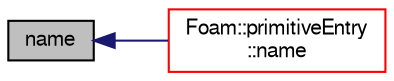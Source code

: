 digraph "name"
{
  bgcolor="transparent";
  edge [fontname="FreeSans",fontsize="10",labelfontname="FreeSans",labelfontsize="10"];
  node [fontname="FreeSans",fontsize="10",shape=record];
  rankdir="LR";
  Node27 [label="name",height=0.2,width=0.4,color="black", fillcolor="grey75", style="filled", fontcolor="black"];
  Node27 -> Node28 [dir="back",color="midnightblue",fontsize="10",style="solid",fontname="FreeSans"];
  Node28 [label="Foam::primitiveEntry\l::name",height=0.2,width=0.4,color="red",URL="$a26058.html#aba53f1f9c8fadfa65f4099af10df348c",tooltip="Return the dictionary name. "];
}
